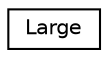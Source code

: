 digraph "Graphical Class Hierarchy"
{
 // LATEX_PDF_SIZE
  edge [fontname="Helvetica",fontsize="10",labelfontname="Helvetica",labelfontsize="10"];
  node [fontname="Helvetica",fontsize="10",shape=record];
  rankdir="LR";
  Node0 [label="Large",height=0.2,width=0.4,color="black", fillcolor="white", style="filled",URL="$structLarge.html",tooltip=" "];
}
